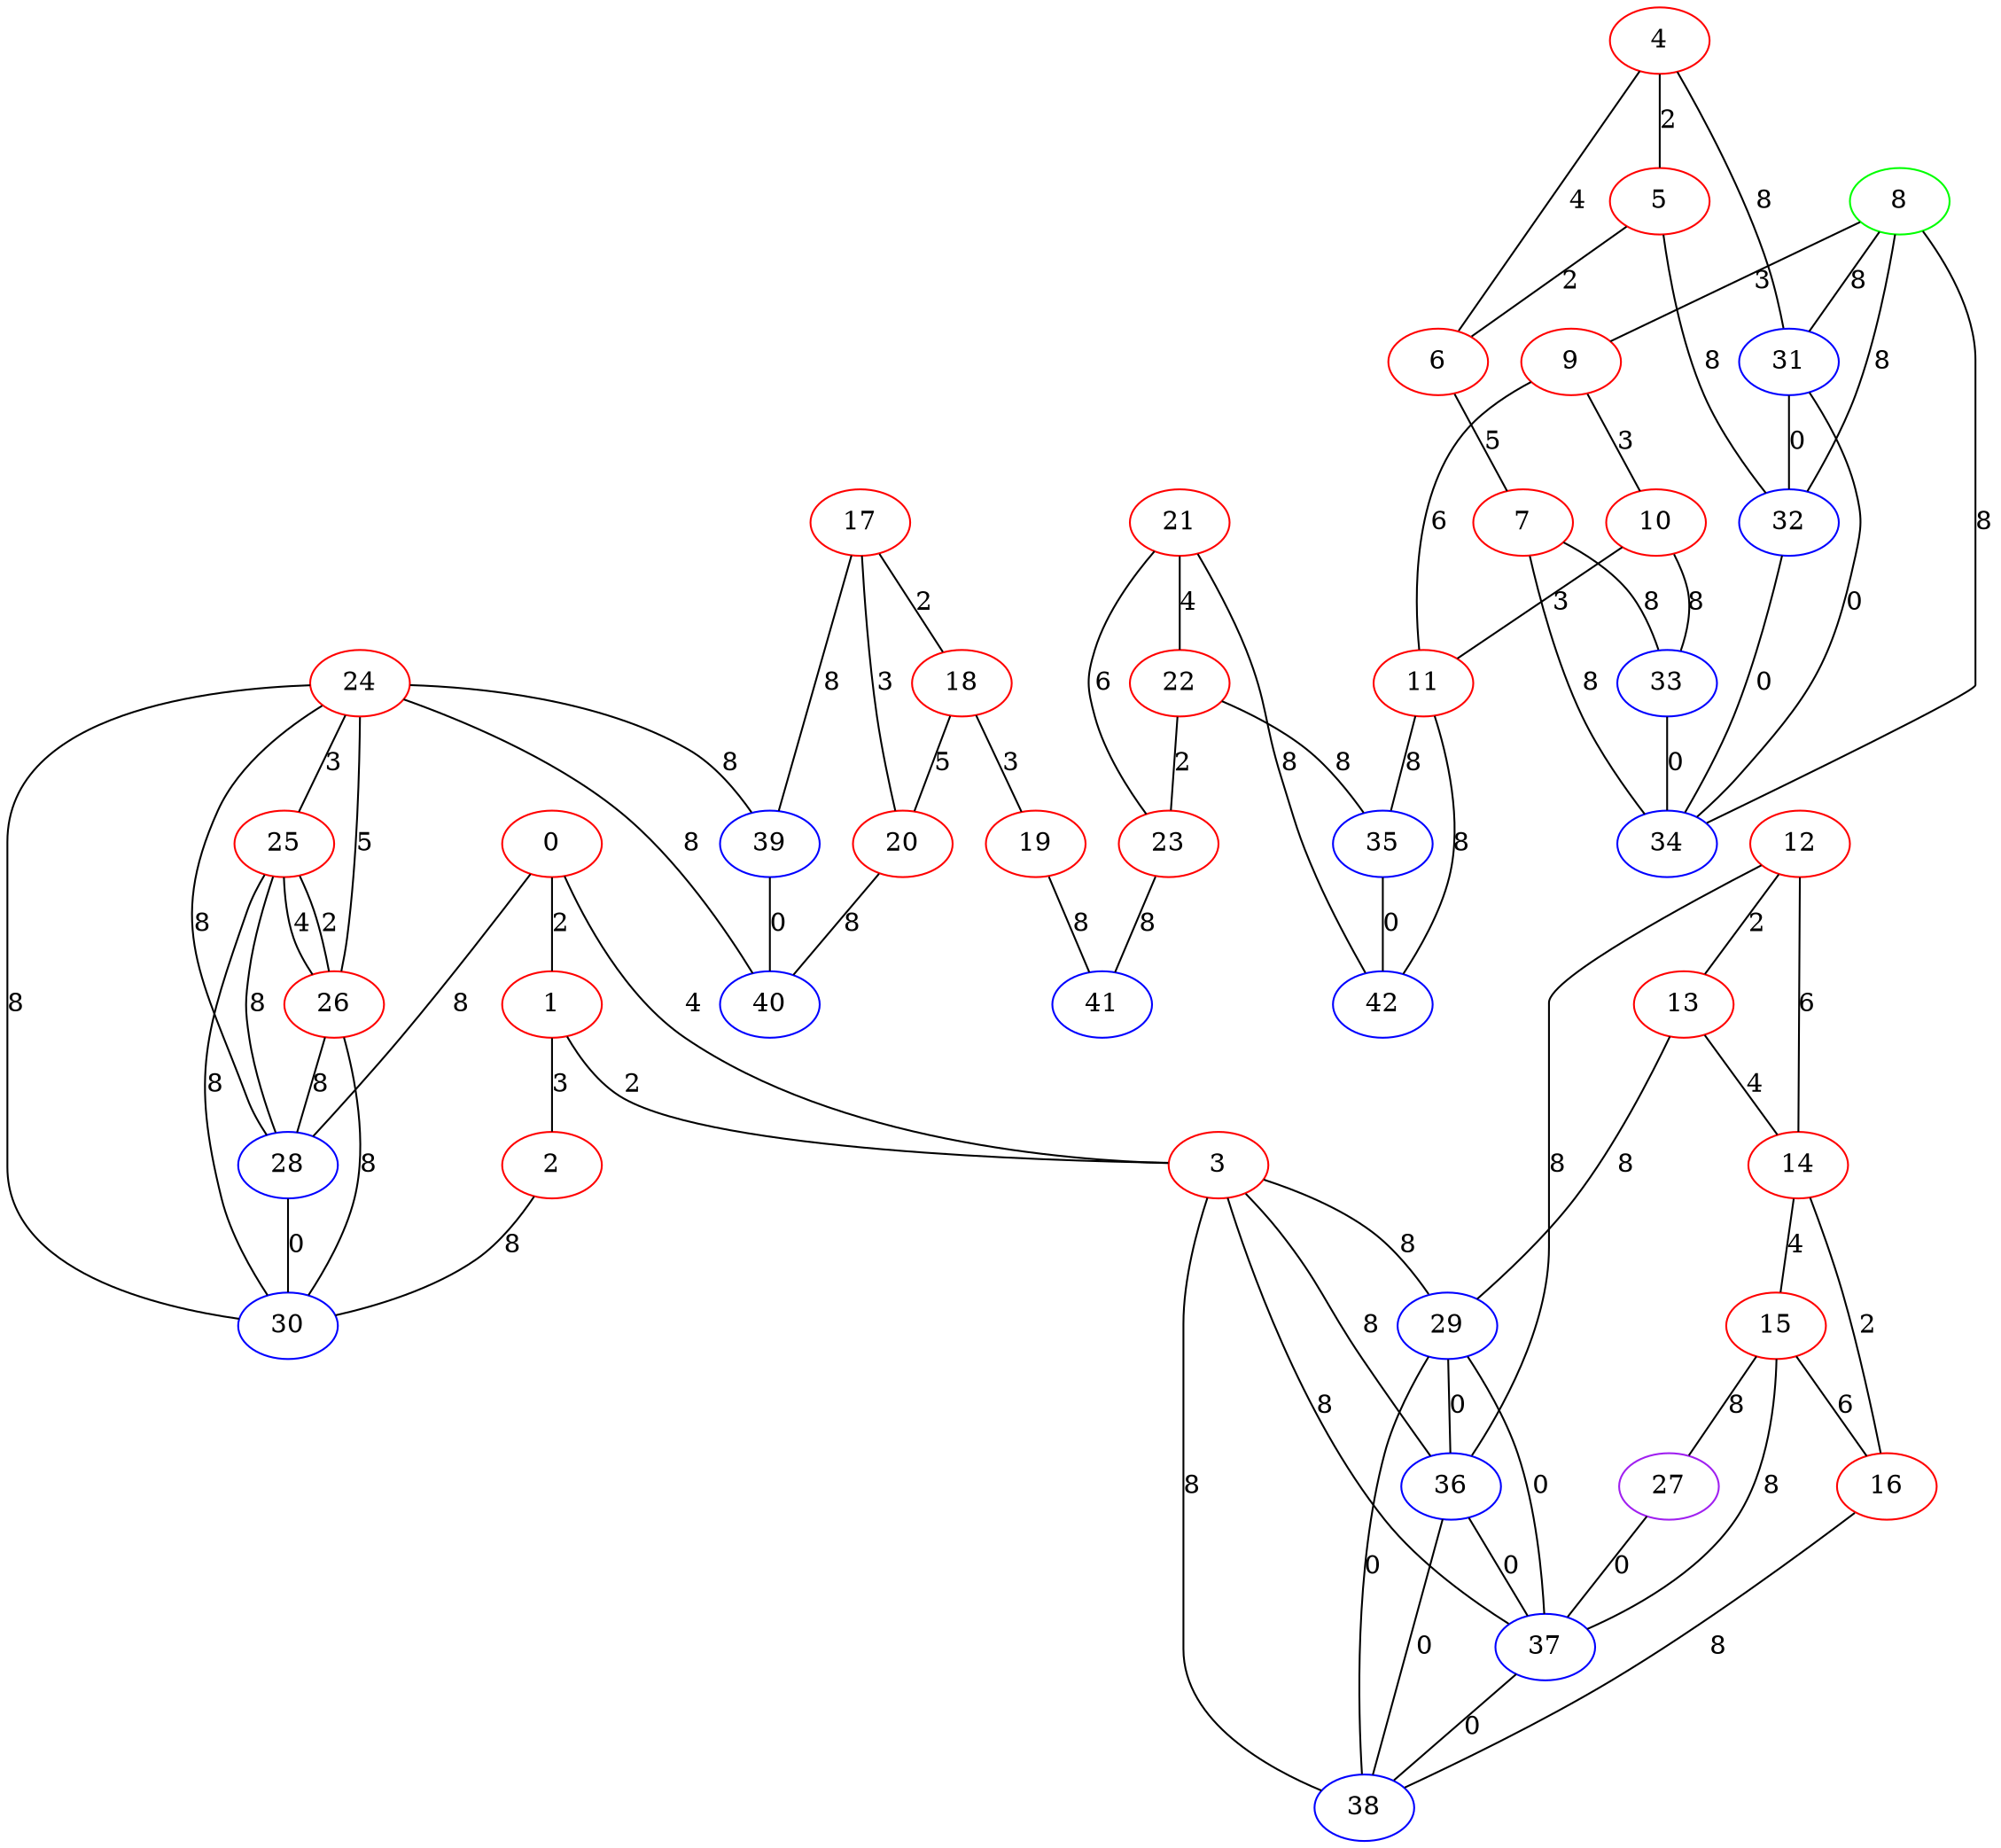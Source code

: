 graph "" {
0 [color=red, weight=1];
1 [color=red, weight=1];
2 [color=red, weight=1];
3 [color=red, weight=1];
4 [color=red, weight=1];
5 [color=red, weight=1];
6 [color=red, weight=1];
7 [color=red, weight=1];
8 [color=green, weight=2];
9 [color=red, weight=1];
10 [color=red, weight=1];
11 [color=red, weight=1];
12 [color=red, weight=1];
13 [color=red, weight=1];
14 [color=red, weight=1];
15 [color=red, weight=1];
16 [color=red, weight=1];
17 [color=red, weight=1];
18 [color=red, weight=1];
19 [color=red, weight=1];
20 [color=red, weight=1];
21 [color=red, weight=1];
22 [color=red, weight=1];
23 [color=red, weight=1];
24 [color=red, weight=1];
25 [color=red, weight=1];
26 [color=red, weight=1];
27 [color=purple, weight=4];
28 [color=blue, weight=3];
29 [color=blue, weight=3];
30 [color=blue, weight=3];
31 [color=blue, weight=3];
32 [color=blue, weight=3];
33 [color=blue, weight=3];
34 [color=blue, weight=3];
35 [color=blue, weight=3];
36 [color=blue, weight=3];
37 [color=blue, weight=3];
38 [color=blue, weight=3];
39 [color=blue, weight=3];
40 [color=blue, weight=3];
41 [color=blue, weight=3];
42 [color=blue, weight=3];
0 -- 1  [key=0, label=2];
0 -- 3  [key=0, label=4];
0 -- 28  [key=0, label=8];
1 -- 2  [key=0, label=3];
1 -- 3  [key=0, label=2];
2 -- 30  [key=0, label=8];
3 -- 36  [key=0, label=8];
3 -- 37  [key=0, label=8];
3 -- 38  [key=0, label=8];
3 -- 29  [key=0, label=8];
4 -- 5  [key=0, label=2];
4 -- 6  [key=0, label=4];
4 -- 31  [key=0, label=8];
5 -- 32  [key=0, label=8];
5 -- 6  [key=0, label=2];
6 -- 7  [key=0, label=5];
7 -- 33  [key=0, label=8];
7 -- 34  [key=0, label=8];
8 -- 32  [key=0, label=8];
8 -- 9  [key=0, label=3];
8 -- 34  [key=0, label=8];
8 -- 31  [key=0, label=8];
9 -- 10  [key=0, label=3];
9 -- 11  [key=0, label=6];
10 -- 11  [key=0, label=3];
10 -- 33  [key=0, label=8];
11 -- 35  [key=0, label=8];
11 -- 42  [key=0, label=8];
12 -- 36  [key=0, label=8];
12 -- 13  [key=0, label=2];
12 -- 14  [key=0, label=6];
13 -- 29  [key=0, label=8];
13 -- 14  [key=0, label=4];
14 -- 16  [key=0, label=2];
14 -- 15  [key=0, label=4];
15 -- 16  [key=0, label=6];
15 -- 27  [key=0, label=8];
15 -- 37  [key=0, label=8];
16 -- 38  [key=0, label=8];
17 -- 18  [key=0, label=2];
17 -- 20  [key=0, label=3];
17 -- 39  [key=0, label=8];
18 -- 19  [key=0, label=3];
18 -- 20  [key=0, label=5];
19 -- 41  [key=0, label=8];
20 -- 40  [key=0, label=8];
21 -- 42  [key=0, label=8];
21 -- 22  [key=0, label=4];
21 -- 23  [key=0, label=6];
22 -- 35  [key=0, label=8];
22 -- 23  [key=0, label=2];
23 -- 41  [key=0, label=8];
24 -- 39  [key=0, label=8];
24 -- 40  [key=0, label=8];
24 -- 25  [key=0, label=3];
24 -- 26  [key=0, label=5];
24 -- 28  [key=0, label=8];
24 -- 30  [key=0, label=8];
25 -- 26  [key=0, label=2];
25 -- 26  [key=1, label=4];
25 -- 28  [key=0, label=8];
25 -- 30  [key=0, label=8];
26 -- 28  [key=0, label=8];
26 -- 30  [key=0, label=8];
27 -- 37  [key=0, label=0];
28 -- 30  [key=0, label=0];
29 -- 36  [key=0, label=0];
29 -- 37  [key=0, label=0];
29 -- 38  [key=0, label=0];
31 -- 32  [key=0, label=0];
31 -- 34  [key=0, label=0];
32 -- 34  [key=0, label=0];
33 -- 34  [key=0, label=0];
35 -- 42  [key=0, label=0];
36 -- 38  [key=0, label=0];
36 -- 37  [key=0, label=0];
37 -- 38  [key=0, label=0];
39 -- 40  [key=0, label=0];
}
